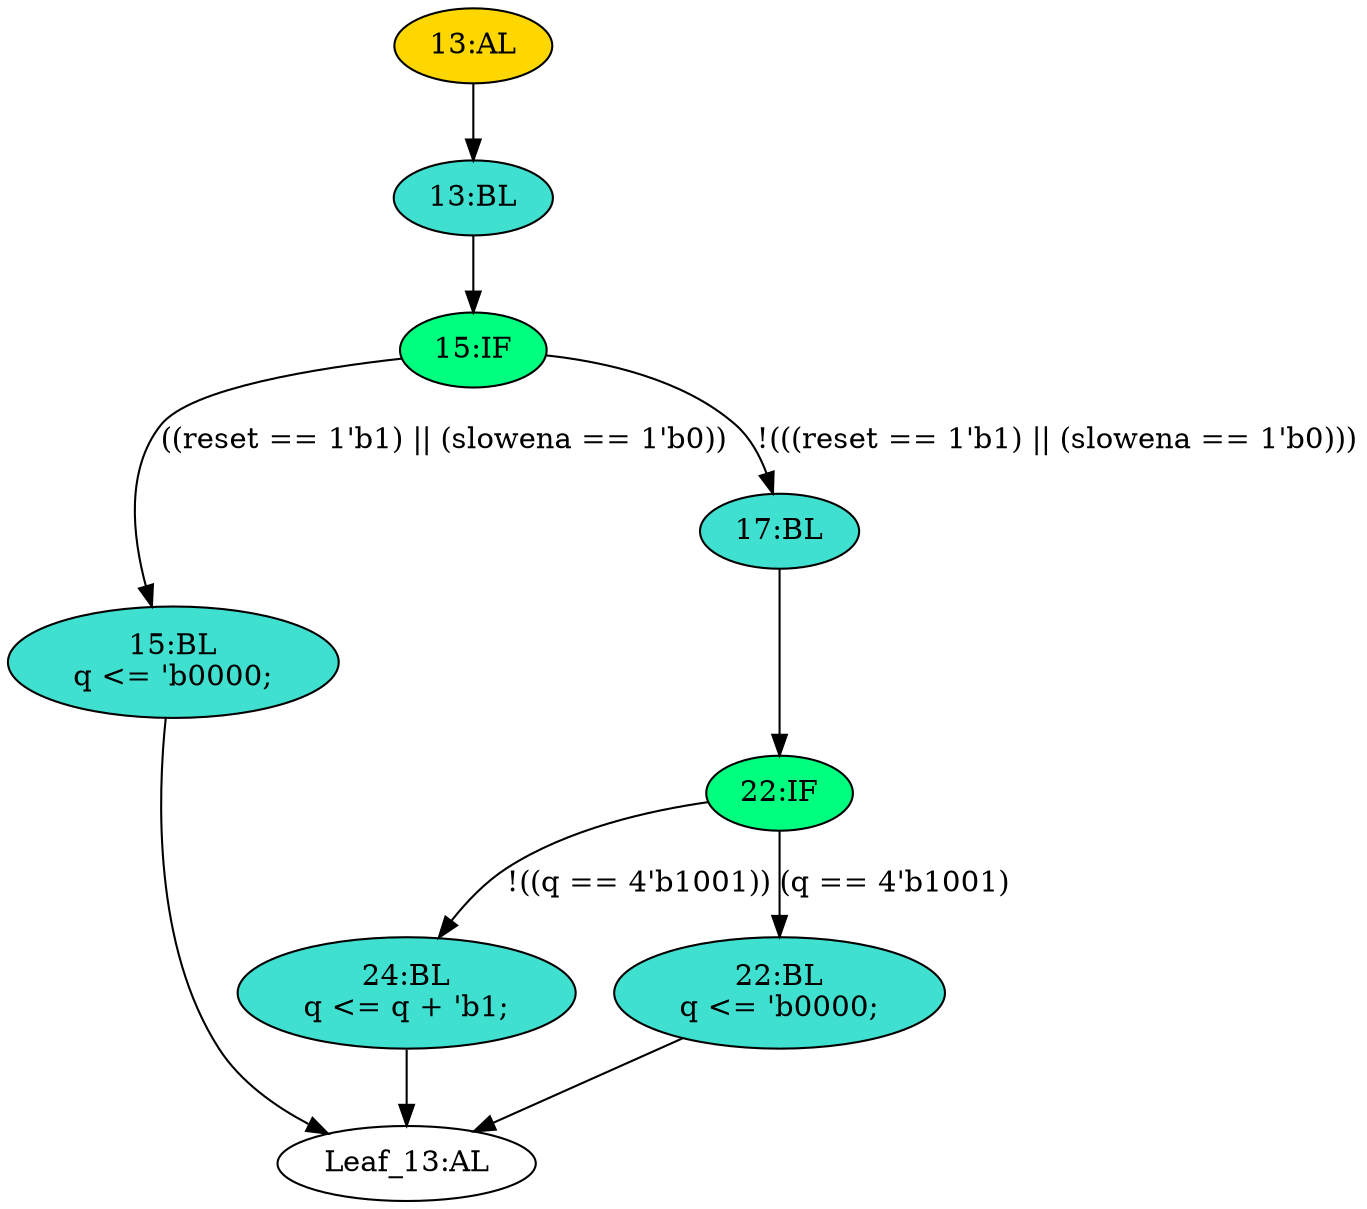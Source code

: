strict digraph "" {
	node [label="\N"];
	"22:IF"	[ast="<pyverilog.vparser.ast.IfStatement object at 0x7fb9c23a1690>",
		fillcolor=springgreen,
		label="22:IF",
		statements="[]",
		style=filled,
		typ=IfStatement];
	"24:BL"	[ast="<pyverilog.vparser.ast.Block object at 0x7fb9c23a17d0>",
		fillcolor=turquoise,
		label="24:BL
q <= q + 'b1;",
		statements="[<pyverilog.vparser.ast.NonblockingSubstitution object at 0x7fb9c23a1810>]",
		style=filled,
		typ=Block];
	"22:IF" -> "24:BL"	[cond="['q']",
		label="!((q == 4'b1001))",
		lineno=22];
	"22:BL"	[ast="<pyverilog.vparser.ast.Block object at 0x7fb9c23a1a50>",
		fillcolor=turquoise,
		label="22:BL
q <= 'b0000;",
		statements="[<pyverilog.vparser.ast.NonblockingSubstitution object at 0x7fb9c23a1a90>]",
		style=filled,
		typ=Block];
	"22:IF" -> "22:BL"	[cond="['q']",
		label="(q == 4'b1001)",
		lineno=22];
	"13:AL"	[ast="<pyverilog.vparser.ast.Always object at 0x7fb9c23a1c90>",
		clk_sens=True,
		fillcolor=gold,
		label="13:AL",
		sens="['clk']",
		statements="[]",
		style=filled,
		typ=Always,
		use_var="['reset', 'q', 'slowena']"];
	"13:BL"	[ast="<pyverilog.vparser.ast.Block object at 0x7fb9c23a1dd0>",
		fillcolor=turquoise,
		label="13:BL",
		statements="[]",
		style=filled,
		typ=Block];
	"13:AL" -> "13:BL"	[cond="[]",
		lineno=None];
	"15:BL"	[ast="<pyverilog.vparser.ast.Block object at 0x7fb9c23a1ed0>",
		fillcolor=turquoise,
		label="15:BL
q <= 'b0000;",
		statements="[<pyverilog.vparser.ast.NonblockingSubstitution object at 0x7fb9c23a1f10>]",
		style=filled,
		typ=Block];
	"Leaf_13:AL"	[def_var="['q']",
		label="Leaf_13:AL"];
	"15:BL" -> "Leaf_13:AL"	[cond="[]",
		lineno=None];
	"17:BL"	[ast="<pyverilog.vparser.ast.Block object at 0x7fb9c23a1e50>",
		fillcolor=turquoise,
		label="17:BL",
		statements="[]",
		style=filled,
		typ=Block];
	"17:BL" -> "22:IF"	[cond="[]",
		lineno=None];
	"24:BL" -> "Leaf_13:AL"	[cond="[]",
		lineno=None];
	"15:IF"	[ast="<pyverilog.vparser.ast.IfStatement object at 0x7fb9c23a1e10>",
		fillcolor=springgreen,
		label="15:IF",
		statements="[]",
		style=filled,
		typ=IfStatement];
	"13:BL" -> "15:IF"	[cond="[]",
		lineno=None];
	"15:IF" -> "15:BL"	[cond="['reset', 'slowena']",
		label="((reset == 1'b1) || (slowena == 1'b0))",
		lineno=15];
	"15:IF" -> "17:BL"	[cond="['reset', 'slowena']",
		label="!(((reset == 1'b1) || (slowena == 1'b0)))",
		lineno=15];
	"22:BL" -> "Leaf_13:AL"	[cond="[]",
		lineno=None];
}
